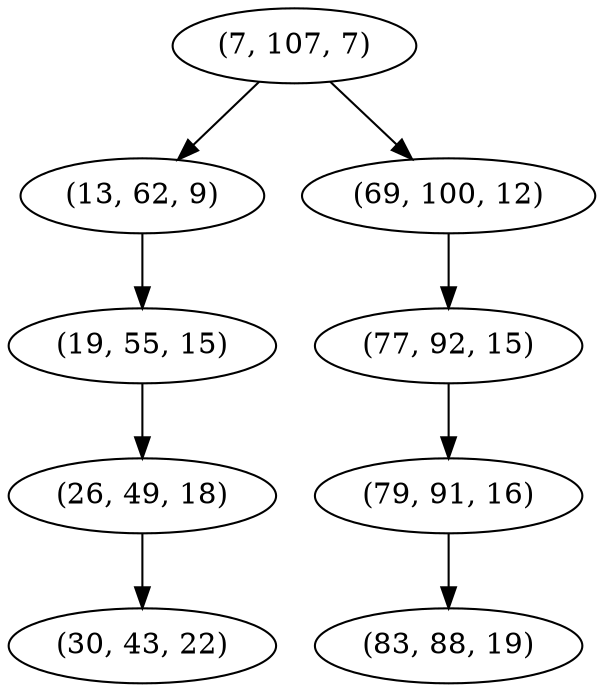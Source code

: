 digraph tree {
    "(7, 107, 7)";
    "(13, 62, 9)";
    "(19, 55, 15)";
    "(26, 49, 18)";
    "(30, 43, 22)";
    "(69, 100, 12)";
    "(77, 92, 15)";
    "(79, 91, 16)";
    "(83, 88, 19)";
    "(7, 107, 7)" -> "(13, 62, 9)";
    "(7, 107, 7)" -> "(69, 100, 12)";
    "(13, 62, 9)" -> "(19, 55, 15)";
    "(19, 55, 15)" -> "(26, 49, 18)";
    "(26, 49, 18)" -> "(30, 43, 22)";
    "(69, 100, 12)" -> "(77, 92, 15)";
    "(77, 92, 15)" -> "(79, 91, 16)";
    "(79, 91, 16)" -> "(83, 88, 19)";
}
